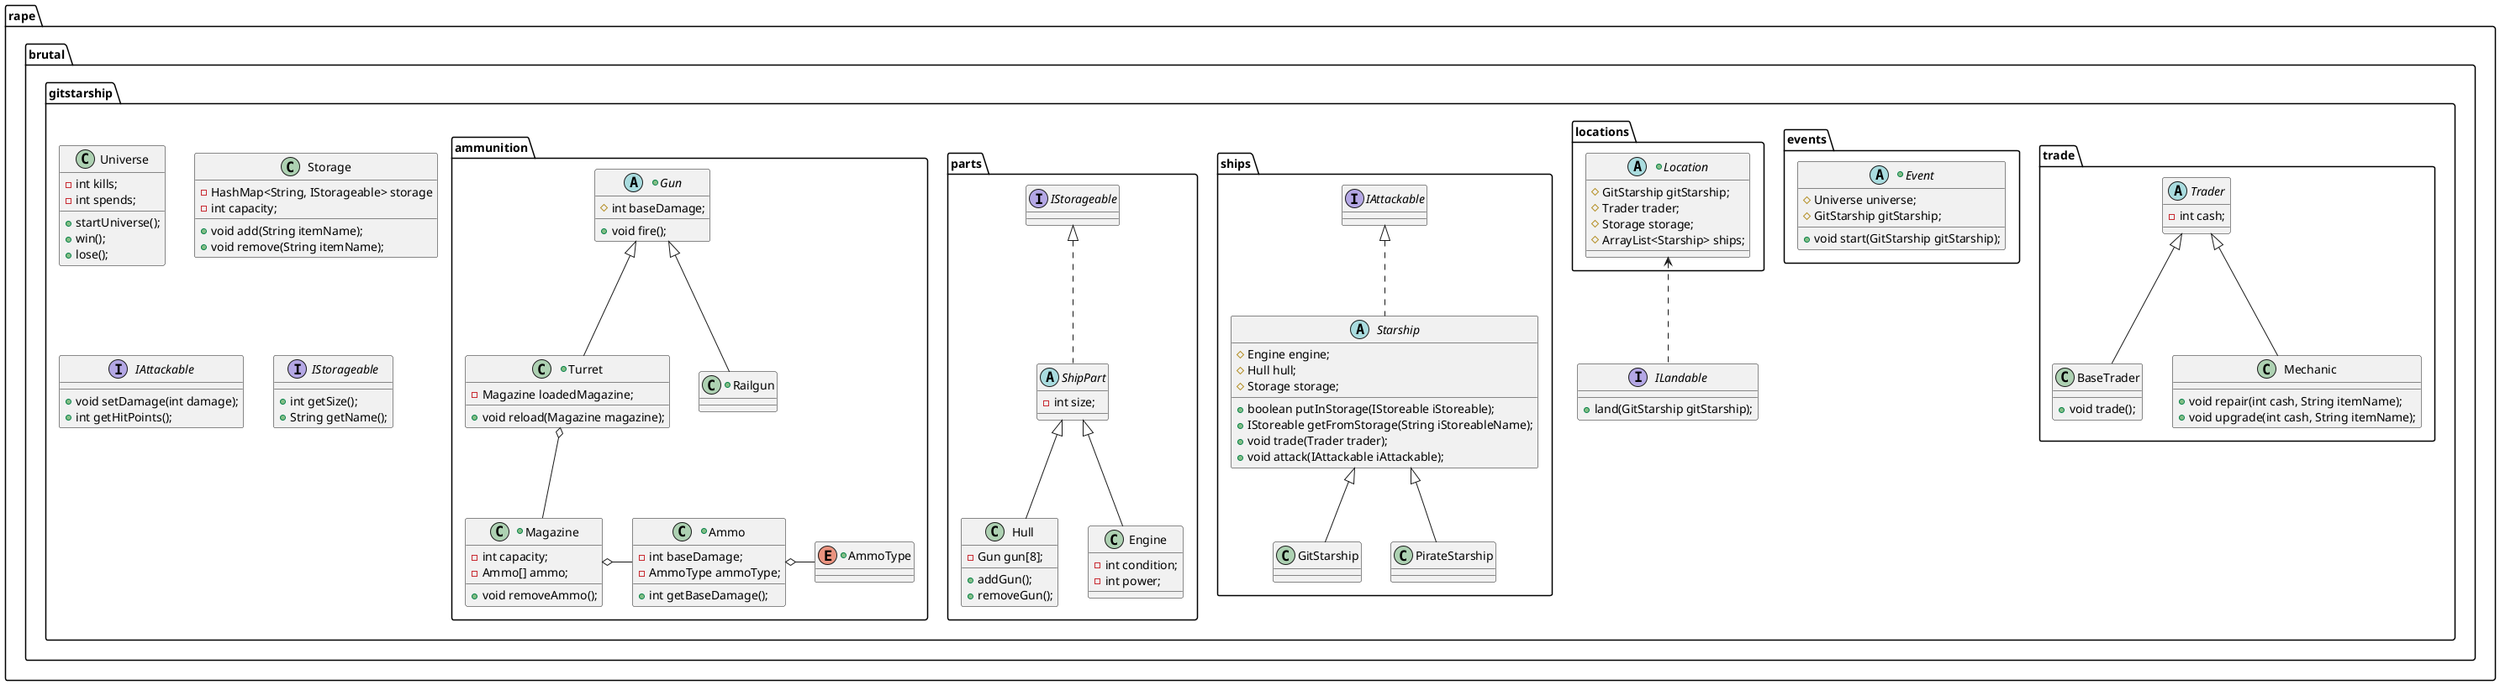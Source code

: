 @startuml

package rape.brutal.gitstarship {

    class Universe {
        -int kills;
        -int spends;
        +startUniverse();
        +win();
        +lose();
    }

    class Storage {
        -HashMap<String, IStorageable> storage
        +void add(String itemName);
        +void remove(String itemName);
        -int capacity;
    }

    package trade {

        abstract class Trader {
            -int cash;
        }

        class BaseTrader extends Trader {
            +void trade();
        }

        class Mechanic extends Trader {
            +void repair(int cash, String itemName);
            +void upgrade(int cash, String itemName);
        }

    }

    package events {

        +abstract class Event {
            #Universe universe;
            #GitStarship gitStarship;

            +void start(GitStarship gitStarship);
        }

    }

    interface ILandable {
        +land(GitStarship gitStarship);
    }

    package locations {

        Location <.- ILandable

        +abstract class Location {
            #GitStarship gitStarship;
            #Trader trader;
            #Storage storage;
            #ArrayList<Starship> ships;
        }
    }

    interface IAttackable {
        +void setDamage(int damage);
        +int getHitPoints();
    }

    package ships {

        Starship <|-- GitStarship
        Starship <|-- PirateStarship

        abstract class Starship implements IAttackable {
            #Engine engine;
            #Hull hull;
            #Storage storage;

            +boolean putInStorage(IStoreable iStoreable);
            +IStoreable getFromStorage(String iStoreableName);
            +void trade(Trader trader);
            +void attack(IAttackable iAttackable);
        }

        class GitStarship {

        }

        class PirateStarship {

        }

    }

    interface IStorageable {
        +int getSize();
        +String getName();
    }

    package parts {

        abstract class ShipPart implements IStorageable {
            -int size;
        }

        class Hull extends ShipPart {
            -Gun gun[8];
            +addGun();
            +removeGun();
        }

        class Engine extends ShipPart {
            -int condition;
            -int power;
        }

    }

    package ammunition {

        Gun <|-- Turret
        Gun <|-- Railgun
        Turret o-- Magazine
        Magazine o- Ammo
        Ammo o- AmmoType

        +abstract class Gun {
            #int baseDamage;

            +void fire();
        }

        +class Turret {
            -Magazine loadedMagazine;

            +void reload(Magazine magazine);
        }

        +class Railgun {

        }

        +class Magazine {
            -int capacity;
            -Ammo[] ammo;

            +void removeAmmo();
        }

        +class Ammo {
            -int baseDamage;
            -AmmoType ammoType;

            +int getBaseDamage();
        }

        +enum AmmoType {

        }

    }

}

@enduml